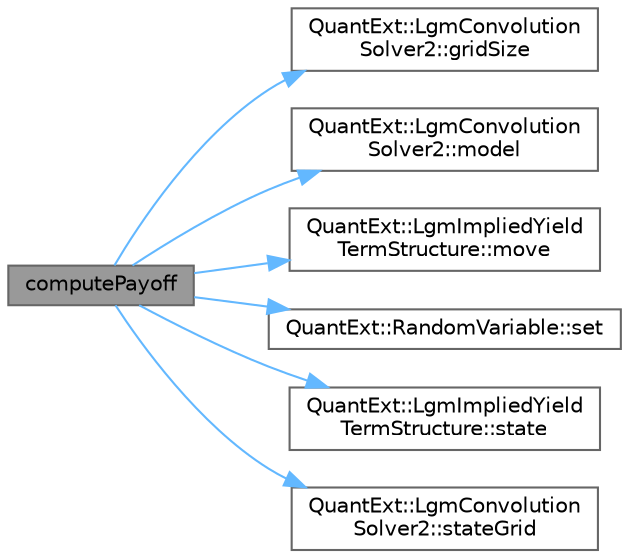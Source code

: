 digraph "computePayoff"
{
 // INTERACTIVE_SVG=YES
 // LATEX_PDF_SIZE
  bgcolor="transparent";
  edge [fontname=Helvetica,fontsize=10,labelfontname=Helvetica,labelfontsize=10];
  node [fontname=Helvetica,fontsize=10,shape=box,height=0.2,width=0.4];
  rankdir="LR";
  Node1 [label="computePayoff",height=0.2,width=0.4,color="gray40", fillcolor="grey60", style="filled", fontcolor="black",tooltip=" "];
  Node1 -> Node2 [color="steelblue1",style="solid"];
  Node2 [label="QuantExt::LgmConvolution\lSolver2::gridSize",height=0.2,width=0.4,color="grey40", fillcolor="white", style="filled",URL="C:/dev/ORE/documentation/QuantExt/doc/quantext.tag$class_quant_ext_1_1_lgm_convolution_solver2.html#afaaf32c43925e8a0f85bbba660146b8d",tooltip=" "];
  Node1 -> Node3 [color="steelblue1",style="solid"];
  Node3 [label="QuantExt::LgmConvolution\lSolver2::model",height=0.2,width=0.4,color="grey40", fillcolor="white", style="filled",URL="C:/dev/ORE/documentation/QuantExt/doc/quantext.tag$class_quant_ext_1_1_lgm_convolution_solver2.html#a050ea6a9d5bc55b5d766f615d91e257a",tooltip=" "];
  Node1 -> Node4 [color="steelblue1",style="solid"];
  Node4 [label="QuantExt::LgmImpliedYield\lTermStructure::move",height=0.2,width=0.4,color="grey40", fillcolor="white", style="filled",URL="C:/dev/ORE/documentation/QuantExt/doc/quantext.tag$class_quant_ext_1_1_lgm_implied_yield_term_structure.html#a3ae2f779ff33d0951ec8b6ddebadbfeb",tooltip=" "];
  Node1 -> Node5 [color="steelblue1",style="solid"];
  Node5 [label="QuantExt::RandomVariable::set",height=0.2,width=0.4,color="grey40", fillcolor="white", style="filled",URL="C:/dev/ORE/documentation/QuantExt/doc/quantext.tag$struct_quant_ext_1_1_random_variable.html#a75713b8a30134b04462eccc5d2cd1d2e",tooltip=" "];
  Node1 -> Node6 [color="steelblue1",style="solid"];
  Node6 [label="QuantExt::LgmImpliedYield\lTermStructure::state",height=0.2,width=0.4,color="grey40", fillcolor="white", style="filled",URL="C:/dev/ORE/documentation/QuantExt/doc/quantext.tag$class_quant_ext_1_1_lgm_implied_yield_term_structure.html#a1375e0ff369b9493a8e6e24d16b086de",tooltip=" "];
  Node1 -> Node7 [color="steelblue1",style="solid"];
  Node7 [label="QuantExt::LgmConvolution\lSolver2::stateGrid",height=0.2,width=0.4,color="grey40", fillcolor="white", style="filled",URL="C:/dev/ORE/documentation/QuantExt/doc/quantext.tag$class_quant_ext_1_1_lgm_convolution_solver2.html#ad83fd8f4a99f30bee5b71ec156941d4a",tooltip=" "];
}
